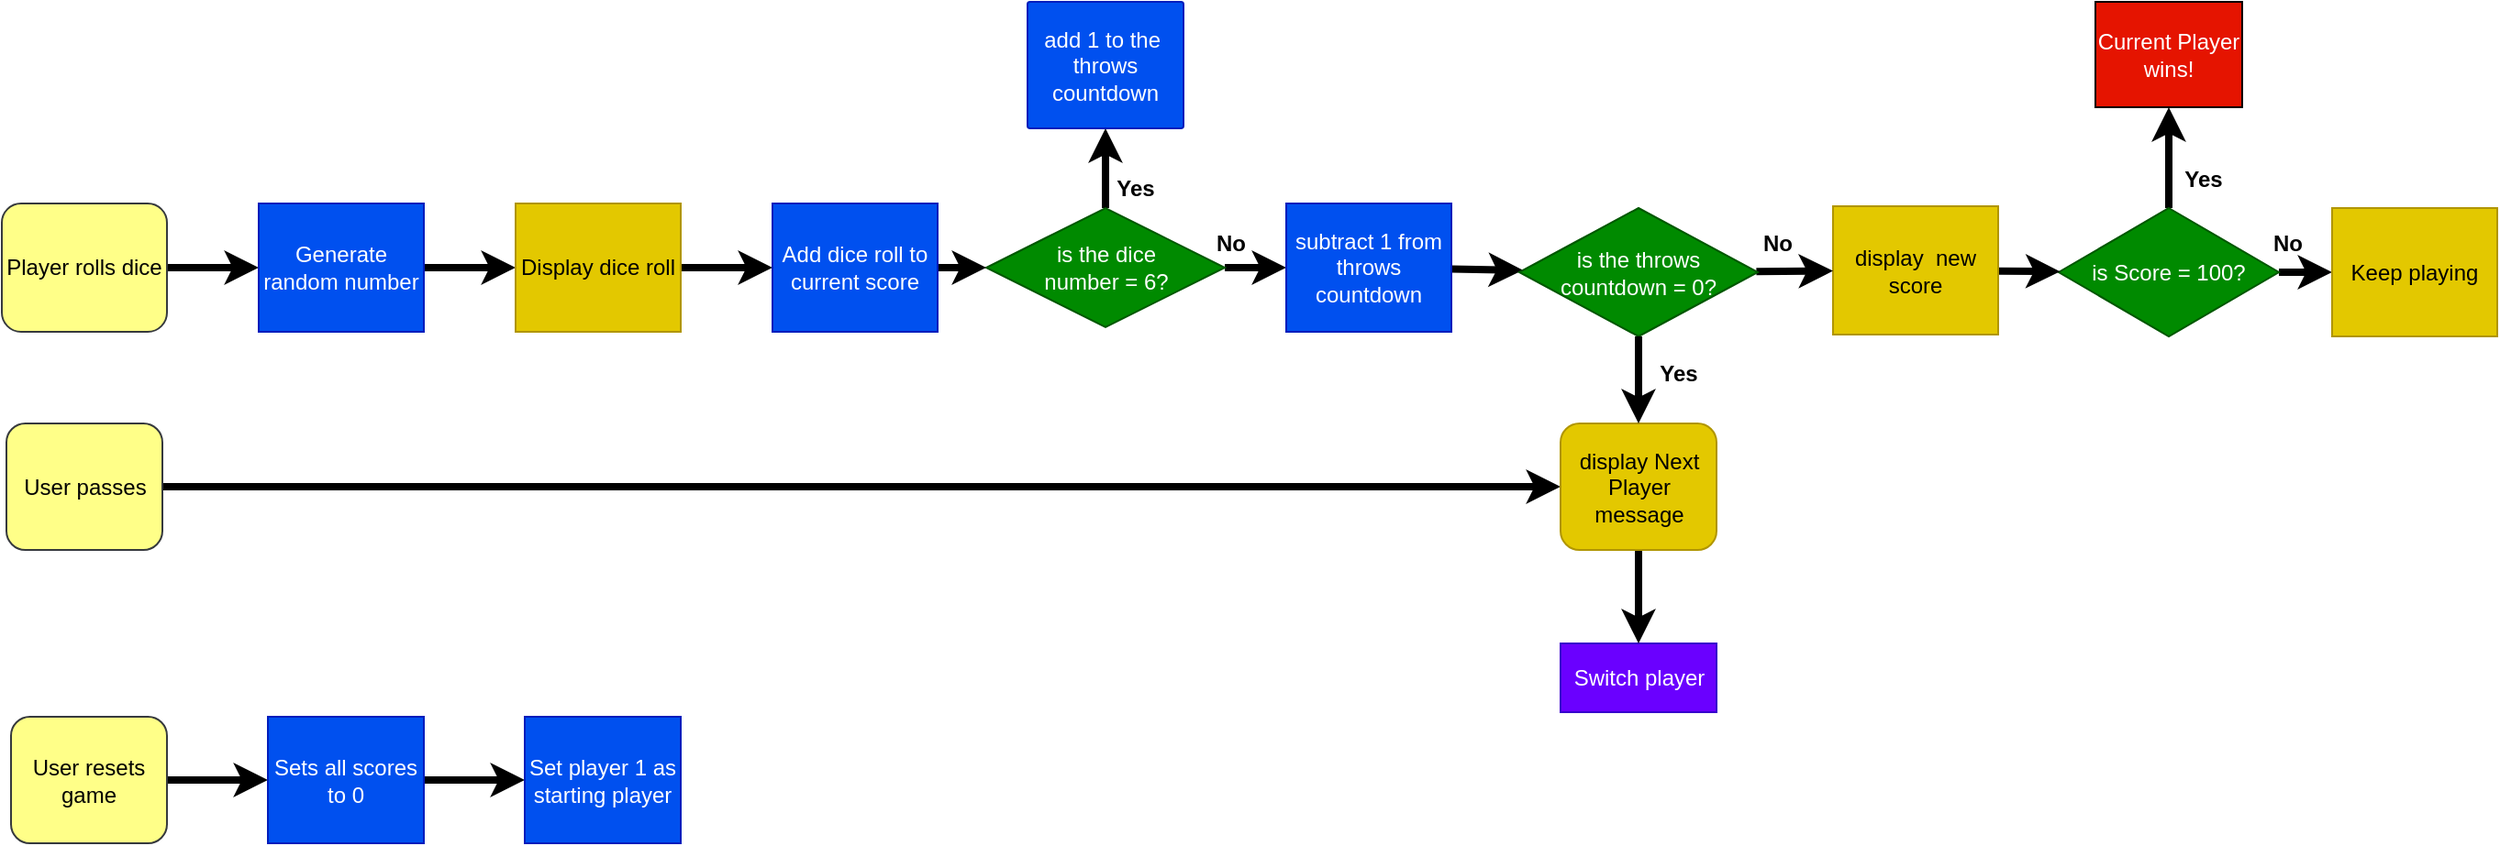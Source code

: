 <mxfile version="16.5.1" type="device"><diagram id="C5RBs43oDa-KdzZeNtuy" name="Page-1"><mxGraphModel dx="1042" dy="657" grid="1" gridSize="10" guides="1" tooltips="1" connect="1" arrows="1" fold="1" page="1" pageScale="1" pageWidth="827" pageHeight="1169" math="0" shadow="0"><root><mxCell id="WIyWlLk6GJQsqaUBKTNV-0"/><mxCell id="WIyWlLk6GJQsqaUBKTNV-1" parent="WIyWlLk6GJQsqaUBKTNV-0"/><mxCell id="hWWMcbXs4fU8Kfe-ZJOz-29" value="" style="rounded=0;orthogonalLoop=1;jettySize=auto;html=1;strokeWidth=4;fillColor=#e51400;strokeColor=#000000;" parent="WIyWlLk6GJQsqaUBKTNV-1" source="hWWMcbXs4fU8Kfe-ZJOz-23" target="hWWMcbXs4fU8Kfe-ZJOz-28" edge="1"><mxGeometry relative="1" as="geometry"/></mxCell><mxCell id="hWWMcbXs4fU8Kfe-ZJOz-23" value="Player rolls dice" style="rounded=1;whiteSpace=wrap;html=1;fillColor=#ffff88;strokeColor=#36393d;" parent="WIyWlLk6GJQsqaUBKTNV-1" vertex="1"><mxGeometry y="400" width="90" height="70" as="geometry"/></mxCell><mxCell id="hWWMcbXs4fU8Kfe-ZJOz-31" value="" style="rounded=0;orthogonalLoop=1;jettySize=auto;html=1;strokeWidth=4;fillColor=#e51400;strokeColor=#000000;" parent="WIyWlLk6GJQsqaUBKTNV-1" source="hWWMcbXs4fU8Kfe-ZJOz-28" target="hWWMcbXs4fU8Kfe-ZJOz-30" edge="1"><mxGeometry relative="1" as="geometry"/></mxCell><mxCell id="hWWMcbXs4fU8Kfe-ZJOz-28" value="Generate random number" style="rounded=1;whiteSpace=wrap;html=1;arcSize=0;fillColor=#0050ef;fontColor=#ffffff;strokeColor=#001DBC;" parent="WIyWlLk6GJQsqaUBKTNV-1" vertex="1"><mxGeometry x="140" y="400" width="90" height="70" as="geometry"/></mxCell><mxCell id="hWWMcbXs4fU8Kfe-ZJOz-86" value="" style="edgeStyle=orthogonalEdgeStyle;rounded=0;orthogonalLoop=1;jettySize=auto;html=1;strokeWidth=4;fillColor=#e51400;strokeColor=#000000;" parent="WIyWlLk6GJQsqaUBKTNV-1" source="hWWMcbXs4fU8Kfe-ZJOz-30" target="hWWMcbXs4fU8Kfe-ZJOz-32" edge="1"><mxGeometry relative="1" as="geometry"/></mxCell><mxCell id="hWWMcbXs4fU8Kfe-ZJOz-30" value="Display dice roll" style="whiteSpace=wrap;html=1;rounded=1;arcSize=0;fillColor=#e3c800;fontColor=#000000;strokeColor=#B09500;" parent="WIyWlLk6GJQsqaUBKTNV-1" vertex="1"><mxGeometry x="280" y="400" width="90" height="70" as="geometry"/></mxCell><mxCell id="hWWMcbXs4fU8Kfe-ZJOz-78" value="" style="rounded=0;orthogonalLoop=1;jettySize=auto;html=1;strokeWidth=4;fillColor=#e51400;strokeColor=#000000;" parent="WIyWlLk6GJQsqaUBKTNV-1" source="hWWMcbXs4fU8Kfe-ZJOz-34" target="hWWMcbXs4fU8Kfe-ZJOz-41" edge="1"><mxGeometry relative="1" as="geometry"/></mxCell><mxCell id="hWWMcbXs4fU8Kfe-ZJOz-92" value="" style="edgeStyle=none;rounded=0;orthogonalLoop=1;jettySize=auto;html=1;strokeWidth=4;fillColor=#e51400;strokeColor=#000000;" parent="WIyWlLk6GJQsqaUBKTNV-1" source="hWWMcbXs4fU8Kfe-ZJOz-34" target="hWWMcbXs4fU8Kfe-ZJOz-36" edge="1"><mxGeometry relative="1" as="geometry"/></mxCell><mxCell id="hWWMcbXs4fU8Kfe-ZJOz-34" value="is the dice &lt;br&gt;number = 6?" style="rhombus;whiteSpace=wrap;html=1;rounded=1;arcSize=0;fillColor=#008a00;strokeColor=#005700;fontColor=#ffffff;" parent="WIyWlLk6GJQsqaUBKTNV-1" vertex="1"><mxGeometry x="536.5" y="402.5" width="130" height="65" as="geometry"/></mxCell><mxCell id="hWWMcbXs4fU8Kfe-ZJOz-36" value="add 1 to the&amp;nbsp; throws countdown" style="whiteSpace=wrap;html=1;rounded=1;arcSize=2;fillColor=#0050ef;fontColor=#ffffff;strokeColor=#001DBC;" parent="WIyWlLk6GJQsqaUBKTNV-1" vertex="1"><mxGeometry x="559" y="290" width="85" height="69" as="geometry"/></mxCell><mxCell id="hWWMcbXs4fU8Kfe-ZJOz-116" value="" style="edgeStyle=none;rounded=0;orthogonalLoop=1;jettySize=auto;html=1;strokeColor=#000000;strokeWidth=4;" parent="WIyWlLk6GJQsqaUBKTNV-1" source="hWWMcbXs4fU8Kfe-ZJOz-41" target="hWWMcbXs4fU8Kfe-ZJOz-56" edge="1"><mxGeometry relative="1" as="geometry"/></mxCell><mxCell id="hWWMcbXs4fU8Kfe-ZJOz-41" value="subtract 1 from throws countdown" style="rounded=0;whiteSpace=wrap;html=1;fillColor=#0050ef;fontColor=#ffffff;strokeColor=#001DBC;" parent="WIyWlLk6GJQsqaUBKTNV-1" vertex="1"><mxGeometry x="700" y="400" width="90" height="70" as="geometry"/></mxCell><mxCell id="hWWMcbXs4fU8Kfe-ZJOz-71" value="" style="rounded=0;orthogonalLoop=1;jettySize=auto;html=1;strokeWidth=4;fillColor=#e51400;strokeColor=#000000;" parent="WIyWlLk6GJQsqaUBKTNV-1" source="hWWMcbXs4fU8Kfe-ZJOz-32" target="hWWMcbXs4fU8Kfe-ZJOz-34" edge="1"><mxGeometry relative="1" as="geometry"/></mxCell><mxCell id="hWWMcbXs4fU8Kfe-ZJOz-32" value="Add dice roll to current score" style="whiteSpace=wrap;html=1;rounded=1;arcSize=0;fillColor=#0050ef;fontColor=#ffffff;strokeColor=#001DBC;" parent="WIyWlLk6GJQsqaUBKTNV-1" vertex="1"><mxGeometry x="420" y="400" width="90" height="70" as="geometry"/></mxCell><mxCell id="hWWMcbXs4fU8Kfe-ZJOz-94" value="" style="edgeStyle=none;rounded=0;orthogonalLoop=1;jettySize=auto;html=1;strokeWidth=4;fillColor=#e51400;strokeColor=#000000;" parent="WIyWlLk6GJQsqaUBKTNV-1" source="hWWMcbXs4fU8Kfe-ZJOz-82" target="hWWMcbXs4fU8Kfe-ZJOz-90" edge="1"><mxGeometry relative="1" as="geometry"/></mxCell><mxCell id="hWWMcbXs4fU8Kfe-ZJOz-82" value="User resets game" style="rounded=1;whiteSpace=wrap;html=1;fillColor=#ffff88;strokeColor=#36393d;" parent="WIyWlLk6GJQsqaUBKTNV-1" vertex="1"><mxGeometry x="5" y="680" width="85" height="69" as="geometry"/></mxCell><mxCell id="hWWMcbXs4fU8Kfe-ZJOz-89" style="rounded=0;orthogonalLoop=1;jettySize=auto;html=1;exitX=1;exitY=0.5;exitDx=0;exitDy=0;strokeWidth=4;fillColor=#e51400;strokeColor=#000000;entryX=0;entryY=0.5;entryDx=0;entryDy=0;" parent="WIyWlLk6GJQsqaUBKTNV-1" source="hWWMcbXs4fU8Kfe-ZJOz-88" target="hWWMcbXs4fU8Kfe-ZJOz-83" edge="1"><mxGeometry relative="1" as="geometry"><mxPoint x="560" y="560" as="targetPoint"/></mxGeometry></mxCell><mxCell id="hWWMcbXs4fU8Kfe-ZJOz-88" value="User passes" style="rounded=1;whiteSpace=wrap;html=1;fillColor=#ffff88;strokeColor=#36393d;" parent="WIyWlLk6GJQsqaUBKTNV-1" vertex="1"><mxGeometry x="2.5" y="520" width="85" height="69" as="geometry"/></mxCell><mxCell id="hWWMcbXs4fU8Kfe-ZJOz-95" value="" style="edgeStyle=none;rounded=0;orthogonalLoop=1;jettySize=auto;html=1;strokeWidth=4;fillColor=#e51400;strokeColor=#000000;" parent="WIyWlLk6GJQsqaUBKTNV-1" source="hWWMcbXs4fU8Kfe-ZJOz-90" target="hWWMcbXs4fU8Kfe-ZJOz-91" edge="1"><mxGeometry relative="1" as="geometry"/></mxCell><mxCell id="hWWMcbXs4fU8Kfe-ZJOz-90" value="Sets all scores to 0" style="rounded=0;whiteSpace=wrap;html=1;fillColor=#0050ef;fontColor=#ffffff;strokeColor=#001DBC;" parent="WIyWlLk6GJQsqaUBKTNV-1" vertex="1"><mxGeometry x="145" y="680" width="85" height="69" as="geometry"/></mxCell><mxCell id="hWWMcbXs4fU8Kfe-ZJOz-91" value="Set player 1 as starting player" style="rounded=0;whiteSpace=wrap;html=1;fillColor=#0050ef;fontColor=#ffffff;strokeColor=#001DBC;" parent="WIyWlLk6GJQsqaUBKTNV-1" vertex="1"><mxGeometry x="285" y="680" width="85" height="69" as="geometry"/></mxCell><mxCell id="hWWMcbXs4fU8Kfe-ZJOz-120" value="" style="edgeStyle=none;rounded=0;orthogonalLoop=1;jettySize=auto;html=1;strokeColor=#000000;strokeWidth=4;" parent="WIyWlLk6GJQsqaUBKTNV-1" source="hWWMcbXs4fU8Kfe-ZJOz-98" target="hWWMcbXs4fU8Kfe-ZJOz-100" edge="1"><mxGeometry relative="1" as="geometry"/></mxCell><mxCell id="hWWMcbXs4fU8Kfe-ZJOz-121" value="" style="edgeStyle=none;rounded=0;orthogonalLoop=1;jettySize=auto;html=1;strokeColor=#000000;strokeWidth=4;" parent="WIyWlLk6GJQsqaUBKTNV-1" source="hWWMcbXs4fU8Kfe-ZJOz-98" target="hWWMcbXs4fU8Kfe-ZJOz-74" edge="1"><mxGeometry relative="1" as="geometry"/></mxCell><mxCell id="hWWMcbXs4fU8Kfe-ZJOz-98" value="is Score = 100?" style="rhombus;whiteSpace=wrap;html=1;fontFamily=Helvetica;fontSize=12;fontColor=#ffffff;align=center;strokeColor=#005700;fillColor=#008a00;" parent="WIyWlLk6GJQsqaUBKTNV-1" vertex="1"><mxGeometry x="1121" y="402.5" width="120" height="70" as="geometry"/></mxCell><mxCell id="hWWMcbXs4fU8Kfe-ZJOz-100" value="Current Player wins!" style="rounded=0;whiteSpace=wrap;html=1;fontFamily=Helvetica;fontSize=12;fontColor=#ffffff;align=center;strokeColor=#000000;fillColor=#e51400;strokeWidth=1;" parent="WIyWlLk6GJQsqaUBKTNV-1" vertex="1"><mxGeometry x="1141" y="290" width="80" height="57.5" as="geometry"/></mxCell><mxCell id="hWWMcbXs4fU8Kfe-ZJOz-109" value="&lt;b&gt;Yes&lt;/b&gt;" style="text;html=1;strokeColor=none;fillColor=none;align=center;verticalAlign=middle;whiteSpace=wrap;rounded=0;glass=0;" parent="WIyWlLk6GJQsqaUBKTNV-1" vertex="1"><mxGeometry x="588" y="377" width="60" height="30" as="geometry"/></mxCell><mxCell id="hWWMcbXs4fU8Kfe-ZJOz-110" value="&lt;b&gt;No&lt;/b&gt;" style="text;html=1;strokeColor=none;fillColor=none;align=center;verticalAlign=middle;whiteSpace=wrap;rounded=0;glass=0;" parent="WIyWlLk6GJQsqaUBKTNV-1" vertex="1"><mxGeometry x="640" y="407" width="60" height="30" as="geometry"/></mxCell><mxCell id="hWWMcbXs4fU8Kfe-ZJOz-119" value="" style="edgeStyle=none;rounded=0;orthogonalLoop=1;jettySize=auto;html=1;strokeColor=#000000;strokeWidth=4;" parent="WIyWlLk6GJQsqaUBKTNV-1" source="hWWMcbXs4fU8Kfe-ZJOz-69" target="hWWMcbXs4fU8Kfe-ZJOz-98" edge="1"><mxGeometry relative="1" as="geometry"/></mxCell><mxCell id="hWWMcbXs4fU8Kfe-ZJOz-69" value="display&amp;nbsp; new score" style="rounded=0;whiteSpace=wrap;html=1;fillColor=#e3c800;fontColor=#000000;strokeColor=#B09500;" parent="WIyWlLk6GJQsqaUBKTNV-1" vertex="1"><mxGeometry x="998" y="401.5" width="90" height="70" as="geometry"/></mxCell><mxCell id="hWWMcbXs4fU8Kfe-ZJOz-62" value="Switch player" style="whiteSpace=wrap;html=1;rounded=1;arcSize=0;fillColor=#6a00ff;fontColor=#ffffff;strokeColor=#3700CC;" parent="WIyWlLk6GJQsqaUBKTNV-1" vertex="1"><mxGeometry x="849.5" y="640" width="85" height="37.5" as="geometry"/></mxCell><mxCell id="hWWMcbXs4fU8Kfe-ZJOz-115" value="" style="edgeStyle=none;rounded=0;orthogonalLoop=1;jettySize=auto;html=1;strokeColor=#000000;strokeWidth=4;" parent="WIyWlLk6GJQsqaUBKTNV-1" source="hWWMcbXs4fU8Kfe-ZJOz-56" target="hWWMcbXs4fU8Kfe-ZJOz-69" edge="1"><mxGeometry relative="1" as="geometry"/></mxCell><mxCell id="hWWMcbXs4fU8Kfe-ZJOz-56" value="is the throws countdown = 0?" style="rhombus;whiteSpace=wrap;html=1;rounded=1;arcSize=0;fillColor=#008a00;strokeColor=#005700;fontColor=#ffffff;" parent="WIyWlLk6GJQsqaUBKTNV-1" vertex="1"><mxGeometry x="827" y="402.5" width="130" height="70" as="geometry"/></mxCell><mxCell id="hWWMcbXs4fU8Kfe-ZJOz-74" value="Keep playing" style="whiteSpace=wrap;html=1;rounded=1;arcSize=0;fillColor=#e3c800;fontColor=#000000;strokeColor=#B09500;" parent="WIyWlLk6GJQsqaUBKTNV-1" vertex="1"><mxGeometry x="1270" y="402.5" width="90" height="70" as="geometry"/></mxCell><mxCell id="hWWMcbXs4fU8Kfe-ZJOz-85" value="" style="edgeStyle=orthogonalEdgeStyle;rounded=0;orthogonalLoop=1;jettySize=auto;html=1;strokeWidth=4;fillColor=#e51400;strokeColor=#000000;" parent="WIyWlLk6GJQsqaUBKTNV-1" source="hWWMcbXs4fU8Kfe-ZJOz-83" target="hWWMcbXs4fU8Kfe-ZJOz-62" edge="1"><mxGeometry relative="1" as="geometry"/></mxCell><mxCell id="hWWMcbXs4fU8Kfe-ZJOz-83" value="display Next Player message" style="rounded=1;whiteSpace=wrap;html=1;fillColor=#e3c800;fontColor=#000000;strokeColor=#B09500;glass=0;" parent="WIyWlLk6GJQsqaUBKTNV-1" vertex="1"><mxGeometry x="849.5" y="520" width="85" height="69" as="geometry"/></mxCell><mxCell id="hWWMcbXs4fU8Kfe-ZJOz-87" value="" style="rounded=0;orthogonalLoop=1;jettySize=auto;html=1;entryX=0.5;entryY=0;entryDx=0;entryDy=0;strokeWidth=4;fillColor=#e51400;strokeColor=#000000;" parent="WIyWlLk6GJQsqaUBKTNV-1" source="hWWMcbXs4fU8Kfe-ZJOz-56" target="hWWMcbXs4fU8Kfe-ZJOz-83" edge="1"><mxGeometry relative="1" as="geometry"><mxPoint x="900.487" y="532.5" as="targetPoint"/></mxGeometry></mxCell><mxCell id="hWWMcbXs4fU8Kfe-ZJOz-111" value="&lt;b&gt;Yes&lt;/b&gt;" style="text;html=1;strokeColor=none;fillColor=none;align=center;verticalAlign=middle;whiteSpace=wrap;rounded=0;glass=0;" parent="WIyWlLk6GJQsqaUBKTNV-1" vertex="1"><mxGeometry x="884" y="477.5" width="60" height="30" as="geometry"/></mxCell><mxCell id="hWWMcbXs4fU8Kfe-ZJOz-112" value="&lt;b&gt;No&lt;/b&gt;" style="text;html=1;strokeColor=none;fillColor=none;align=center;verticalAlign=middle;whiteSpace=wrap;rounded=0;glass=0;" parent="WIyWlLk6GJQsqaUBKTNV-1" vertex="1"><mxGeometry x="938" y="407" width="60" height="30" as="geometry"/></mxCell><mxCell id="hWWMcbXs4fU8Kfe-ZJOz-118" style="edgeStyle=none;rounded=0;orthogonalLoop=1;jettySize=auto;html=1;exitX=0.5;exitY=1;exitDx=0;exitDy=0;strokeColor=#000000;strokeWidth=4;" parent="WIyWlLk6GJQsqaUBKTNV-1" source="hWWMcbXs4fU8Kfe-ZJOz-62" target="hWWMcbXs4fU8Kfe-ZJOz-62" edge="1"><mxGeometry relative="1" as="geometry"/></mxCell><mxCell id="hWWMcbXs4fU8Kfe-ZJOz-122" value="&lt;b&gt;No&lt;/b&gt;" style="text;html=1;strokeColor=none;fillColor=none;align=center;verticalAlign=middle;whiteSpace=wrap;rounded=0;glass=0;" parent="WIyWlLk6GJQsqaUBKTNV-1" vertex="1"><mxGeometry x="1216" y="407" width="60" height="30" as="geometry"/></mxCell><mxCell id="hWWMcbXs4fU8Kfe-ZJOz-123" value="&lt;b&gt;Yes&lt;/b&gt;" style="text;html=1;strokeColor=none;fillColor=none;align=center;verticalAlign=middle;whiteSpace=wrap;rounded=0;glass=0;" parent="WIyWlLk6GJQsqaUBKTNV-1" vertex="1"><mxGeometry x="1170" y="371.5" width="60" height="30" as="geometry"/></mxCell></root></mxGraphModel></diagram></mxfile>